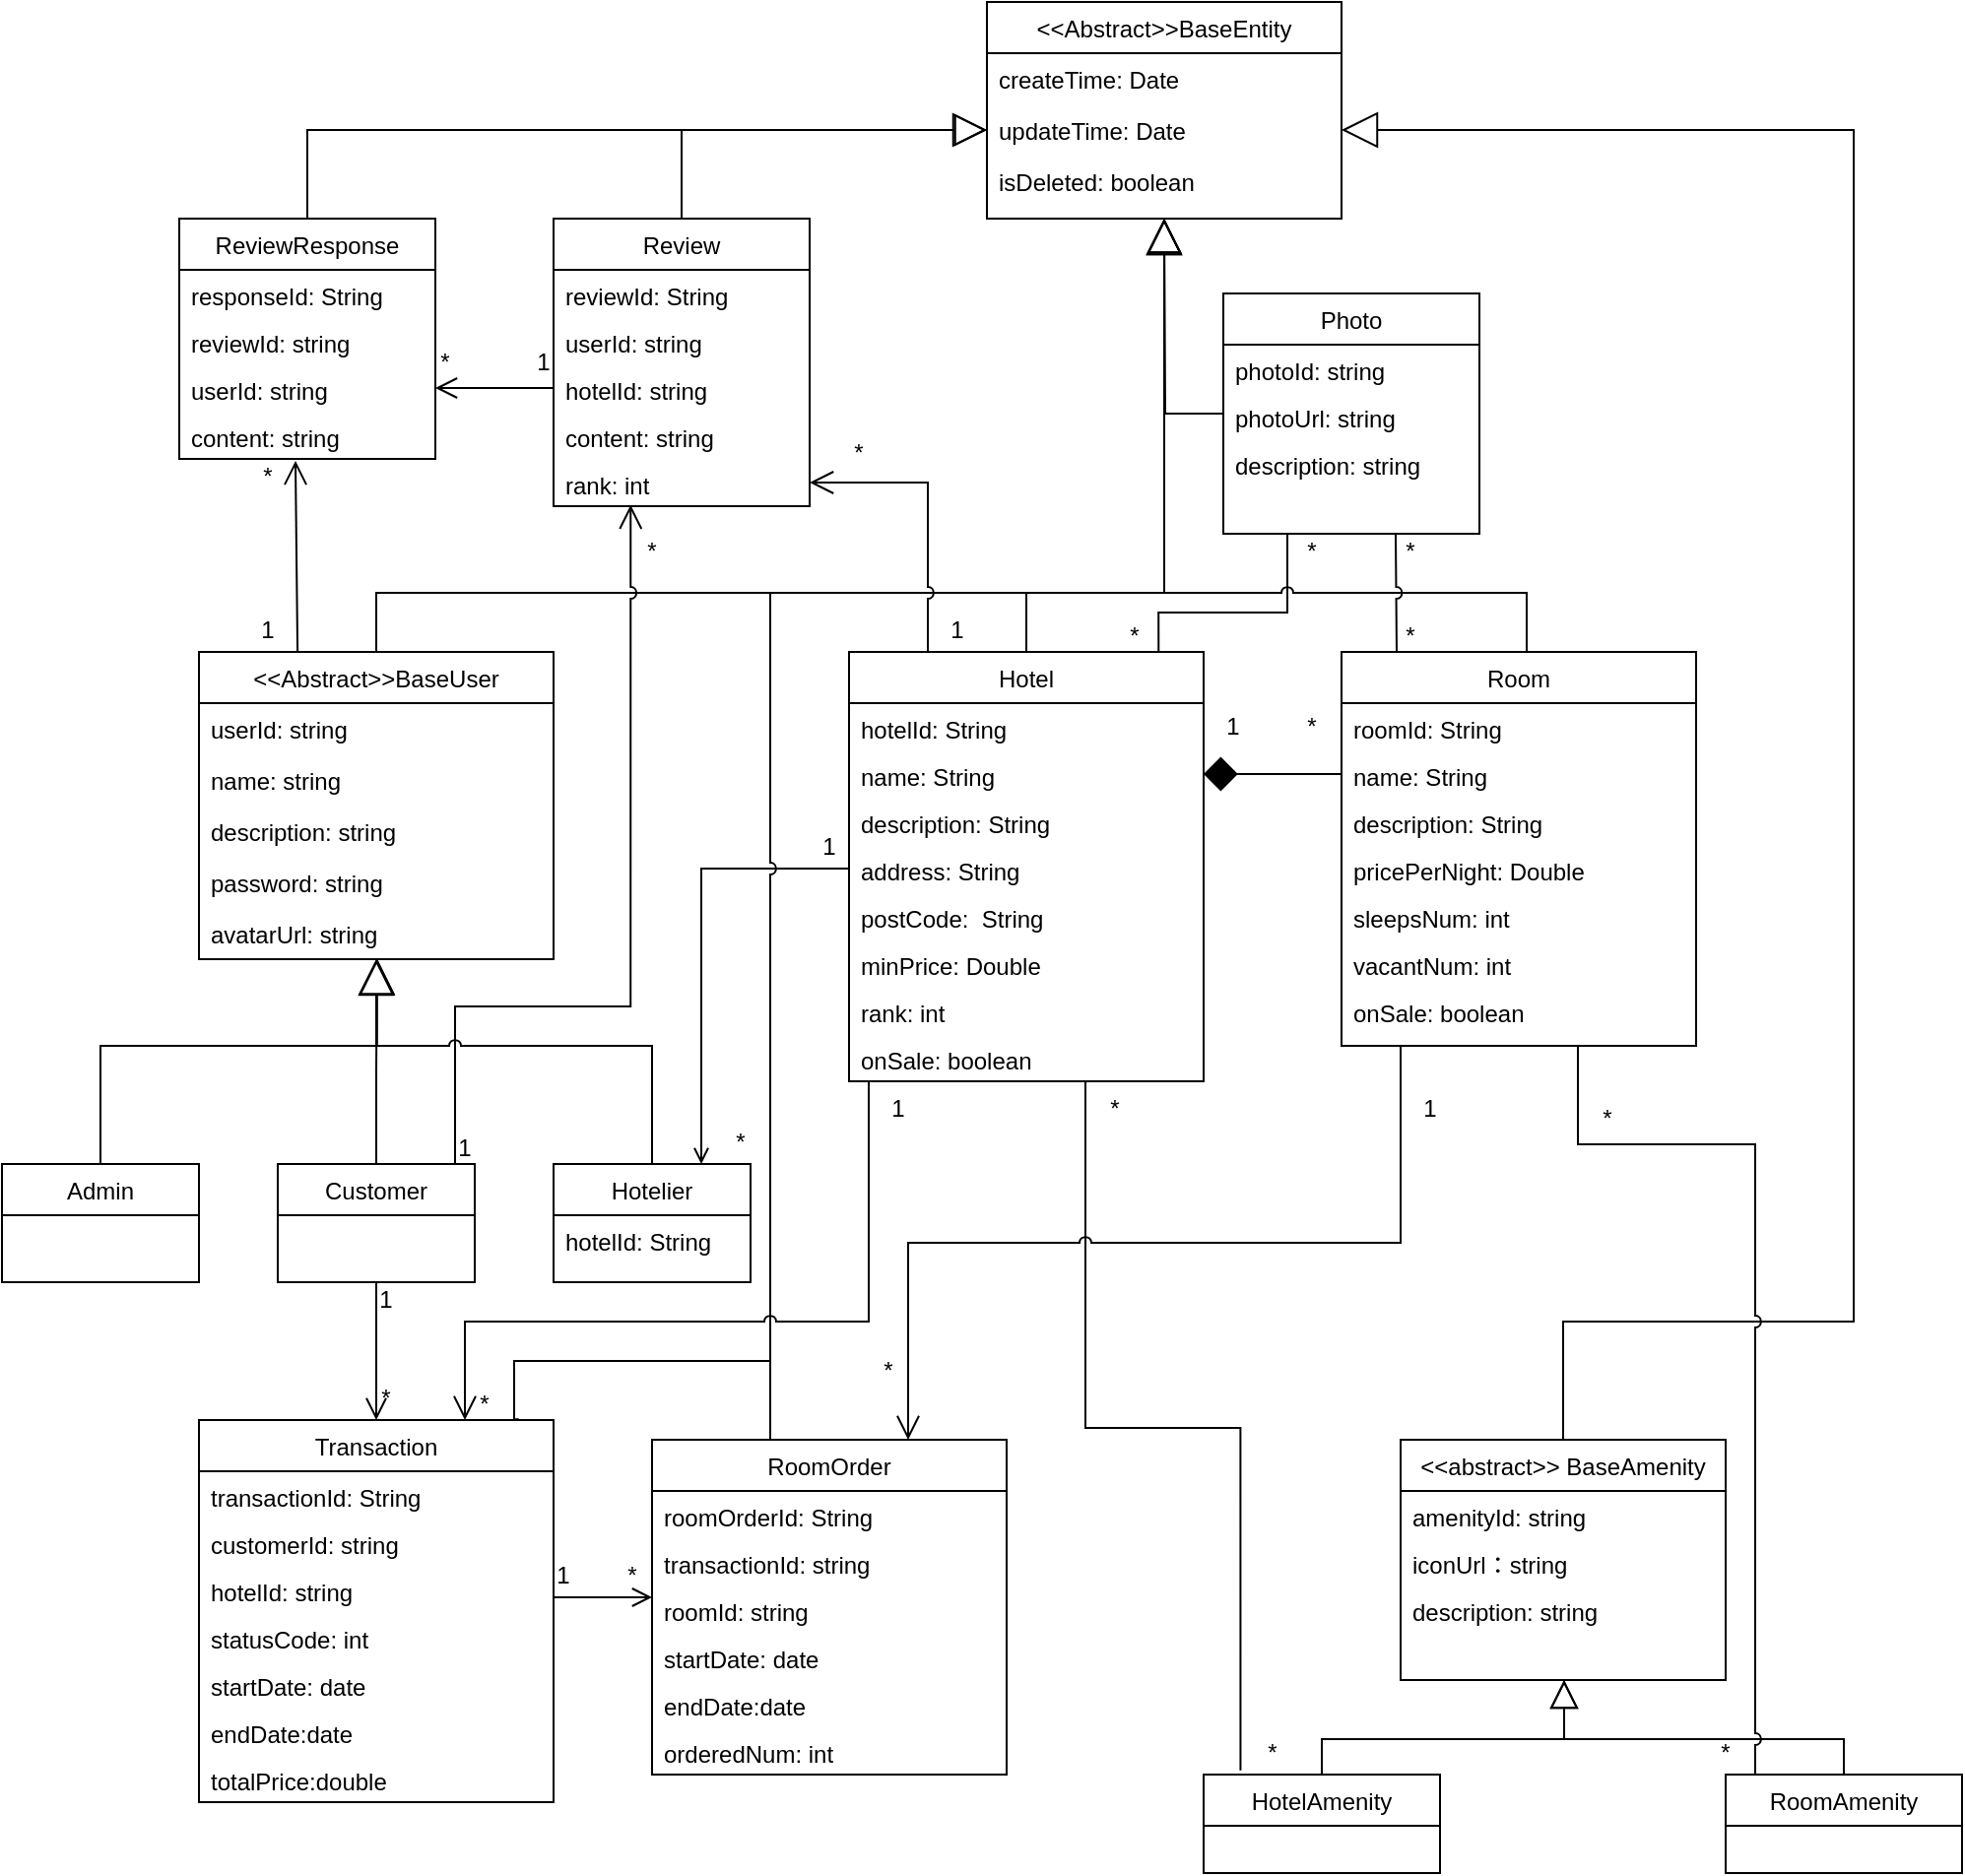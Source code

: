 <mxfile version="20.2.3" type="device"><diagram id="C5RBs43oDa-KdzZeNtuy" name="Page-1"><mxGraphModel dx="2637" dy="1017" grid="1" gridSize="10" guides="1" tooltips="1" connect="1" arrows="1" fold="1" page="1" pageScale="1" pageWidth="827" pageHeight="1169" math="0" shadow="0"><root><mxCell id="WIyWlLk6GJQsqaUBKTNV-0"/><mxCell id="WIyWlLk6GJQsqaUBKTNV-1" parent="WIyWlLk6GJQsqaUBKTNV-0"/><mxCell id="auJOayeI8-Ruqiid-69b-0" value="&lt;&lt;Abstract&gt;&gt;BaseEntity" style="swimlane;fontStyle=0;align=center;verticalAlign=top;childLayout=stackLayout;horizontal=1;startSize=26;horizontalStack=0;resizeParent=1;resizeLast=0;collapsible=1;marginBottom=0;rounded=0;shadow=0;strokeWidth=1;" parent="WIyWlLk6GJQsqaUBKTNV-1" vertex="1"><mxGeometry x="140" y="100" width="180" height="110" as="geometry"><mxRectangle x="130" y="380" width="160" height="26" as="alternateBounds"/></mxGeometry></mxCell><mxCell id="auJOayeI8-Ruqiid-69b-1" value="createTime: Date" style="text;align=left;verticalAlign=top;spacingLeft=4;spacingRight=4;overflow=hidden;rotatable=0;points=[[0,0.5],[1,0.5]];portConstraint=eastwest;" parent="auJOayeI8-Ruqiid-69b-0" vertex="1"><mxGeometry y="26" width="180" height="26" as="geometry"/></mxCell><mxCell id="auJOayeI8-Ruqiid-69b-2" value="updateTime: Date" style="text;align=left;verticalAlign=top;spacingLeft=4;spacingRight=4;overflow=hidden;rotatable=0;points=[[0,0.5],[1,0.5]];portConstraint=eastwest;rounded=0;shadow=0;html=0;" parent="auJOayeI8-Ruqiid-69b-0" vertex="1"><mxGeometry y="52" width="180" height="26" as="geometry"/></mxCell><mxCell id="auJOayeI8-Ruqiid-69b-6" value="isDeleted: boolean" style="text;align=left;verticalAlign=top;spacingLeft=4;spacingRight=4;overflow=hidden;rotatable=0;points=[[0,0.5],[1,0.5]];portConstraint=eastwest;rounded=0;shadow=0;html=0;" parent="auJOayeI8-Ruqiid-69b-0" vertex="1"><mxGeometry y="78" width="180" height="26" as="geometry"/></mxCell><mxCell id="auJOayeI8-Ruqiid-69b-11" style="edgeStyle=orthogonalEdgeStyle;rounded=0;orthogonalLoop=1;jettySize=auto;html=1;entryX=0.5;entryY=1;entryDx=0;entryDy=0;exitX=0.5;exitY=0;exitDx=0;exitDy=0;endArrow=block;endFill=0;strokeWidth=1;endSize=16;" parent="WIyWlLk6GJQsqaUBKTNV-1" source="auJOayeI8-Ruqiid-69b-7" target="auJOayeI8-Ruqiid-69b-0" edge="1"><mxGeometry relative="1" as="geometry"><Array as="points"><mxPoint x="-170" y="400"/><mxPoint x="230" y="400"/></Array></mxGeometry></mxCell><mxCell id="auJOayeI8-Ruqiid-69b-82" style="edgeStyle=orthogonalEdgeStyle;rounded=0;jumpStyle=arc;orthogonalLoop=1;jettySize=auto;html=1;entryX=0.454;entryY=1.04;entryDx=0;entryDy=0;entryPerimeter=0;startArrow=none;startFill=0;endArrow=open;endFill=0;startSize=15;endSize=10;targetPerimeterSpacing=0;strokeWidth=1;exitX=0.278;exitY=0;exitDx=0;exitDy=0;exitPerimeter=0;" parent="WIyWlLk6GJQsqaUBKTNV-1" source="auJOayeI8-Ruqiid-69b-7" target="auJOayeI8-Ruqiid-69b-68" edge="1"><mxGeometry relative="1" as="geometry"/></mxCell><mxCell id="auJOayeI8-Ruqiid-69b-7" value="&lt;&lt;Abstract&gt;&gt;BaseUser" style="swimlane;fontStyle=0;align=center;verticalAlign=top;childLayout=stackLayout;horizontal=1;startSize=26;horizontalStack=0;resizeParent=1;resizeLast=0;collapsible=1;marginBottom=0;rounded=0;shadow=0;strokeWidth=1;" parent="WIyWlLk6GJQsqaUBKTNV-1" vertex="1"><mxGeometry x="-260" y="430" width="180" height="156" as="geometry"><mxRectangle x="130" y="380" width="160" height="26" as="alternateBounds"/></mxGeometry></mxCell><mxCell id="auJOayeI8-Ruqiid-69b-8" value="userId: string" style="text;align=left;verticalAlign=top;spacingLeft=4;spacingRight=4;overflow=hidden;rotatable=0;points=[[0,0.5],[1,0.5]];portConstraint=eastwest;" parent="auJOayeI8-Ruqiid-69b-7" vertex="1"><mxGeometry y="26" width="180" height="26" as="geometry"/></mxCell><mxCell id="auJOayeI8-Ruqiid-69b-47" value="name: string" style="text;align=left;verticalAlign=top;spacingLeft=4;spacingRight=4;overflow=hidden;rotatable=0;points=[[0,0.5],[1,0.5]];portConstraint=eastwest;" parent="auJOayeI8-Ruqiid-69b-7" vertex="1"><mxGeometry y="52" width="180" height="26" as="geometry"/></mxCell><mxCell id="auJOayeI8-Ruqiid-69b-150" value="description: string" style="text;align=left;verticalAlign=top;spacingLeft=4;spacingRight=4;overflow=hidden;rotatable=0;points=[[0,0.5],[1,0.5]];portConstraint=eastwest;" parent="auJOayeI8-Ruqiid-69b-7" vertex="1"><mxGeometry y="78" width="180" height="26" as="geometry"/></mxCell><mxCell id="auJOayeI8-Ruqiid-69b-9" value="password: string" style="text;align=left;verticalAlign=top;spacingLeft=4;spacingRight=4;overflow=hidden;rotatable=0;points=[[0,0.5],[1,0.5]];portConstraint=eastwest;rounded=0;shadow=0;html=0;" parent="auJOayeI8-Ruqiid-69b-7" vertex="1"><mxGeometry y="104" width="180" height="26" as="geometry"/></mxCell><mxCell id="auJOayeI8-Ruqiid-69b-10" value="avatarUrl: string" style="text;align=left;verticalAlign=top;spacingLeft=4;spacingRight=4;overflow=hidden;rotatable=0;points=[[0,0.5],[1,0.5]];portConstraint=eastwest;rounded=0;shadow=0;html=0;" parent="auJOayeI8-Ruqiid-69b-7" vertex="1"><mxGeometry y="130" width="180" height="26" as="geometry"/></mxCell><mxCell id="auJOayeI8-Ruqiid-69b-16" style="edgeStyle=orthogonalEdgeStyle;rounded=0;orthogonalLoop=1;jettySize=auto;html=1;entryX=0.5;entryY=1;entryDx=0;entryDy=0;endArrow=block;endFill=0;endSize=16;strokeWidth=1;exitX=0.5;exitY=0;exitDx=0;exitDy=0;" parent="WIyWlLk6GJQsqaUBKTNV-1" source="auJOayeI8-Ruqiid-69b-12" target="auJOayeI8-Ruqiid-69b-7" edge="1"><mxGeometry relative="1" as="geometry"><Array as="points"><mxPoint x="-310" y="630"/><mxPoint x="-170" y="630"/></Array></mxGeometry></mxCell><mxCell id="auJOayeI8-Ruqiid-69b-12" value="Admin" style="swimlane;fontStyle=0;align=center;verticalAlign=top;childLayout=stackLayout;horizontal=1;startSize=26;horizontalStack=0;resizeParent=1;resizeLast=0;collapsible=1;marginBottom=0;rounded=0;shadow=0;strokeWidth=1;" parent="WIyWlLk6GJQsqaUBKTNV-1" vertex="1"><mxGeometry x="-360" y="690" width="100" height="60" as="geometry"><mxRectangle x="130" y="380" width="160" height="26" as="alternateBounds"/></mxGeometry></mxCell><mxCell id="auJOayeI8-Ruqiid-69b-18" style="edgeStyle=orthogonalEdgeStyle;rounded=0;orthogonalLoop=1;jettySize=auto;html=1;endArrow=block;endFill=0;endSize=16;strokeWidth=1;entryX=0.502;entryY=0.978;entryDx=0;entryDy=0;entryPerimeter=0;" parent="WIyWlLk6GJQsqaUBKTNV-1" source="auJOayeI8-Ruqiid-69b-17" target="auJOayeI8-Ruqiid-69b-10" edge="1"><mxGeometry relative="1" as="geometry"><mxPoint x="-170" y="590" as="targetPoint"/></mxGeometry></mxCell><mxCell id="auJOayeI8-Ruqiid-69b-62" style="edgeStyle=orthogonalEdgeStyle;rounded=0;orthogonalLoop=1;jettySize=auto;html=1;entryX=0.5;entryY=0;entryDx=0;entryDy=0;startArrow=none;startFill=0;endArrow=open;endFill=0;startSize=15;endSize=9;targetPerimeterSpacing=0;strokeWidth=1;" parent="WIyWlLk6GJQsqaUBKTNV-1" source="auJOayeI8-Ruqiid-69b-17" target="auJOayeI8-Ruqiid-69b-115" edge="1"><mxGeometry relative="1" as="geometry"><Array as="points"><mxPoint x="-170" y="810"/><mxPoint x="-170" y="810"/></Array></mxGeometry></mxCell><mxCell id="auJOayeI8-Ruqiid-69b-79" style="edgeStyle=orthogonalEdgeStyle;rounded=0;jumpStyle=arc;orthogonalLoop=1;jettySize=auto;html=1;startArrow=none;startFill=0;endArrow=open;endFill=0;startSize=15;endSize=10;targetPerimeterSpacing=0;strokeWidth=1;entryX=0.301;entryY=0.975;entryDx=0;entryDy=0;entryPerimeter=0;" parent="WIyWlLk6GJQsqaUBKTNV-1" source="auJOayeI8-Ruqiid-69b-17" target="auJOayeI8-Ruqiid-69b-69" edge="1"><mxGeometry relative="1" as="geometry"><mxPoint x="-40" y="370" as="targetPoint"/><Array as="points"><mxPoint x="-130" y="610"/><mxPoint x="-41" y="610"/></Array></mxGeometry></mxCell><mxCell id="auJOayeI8-Ruqiid-69b-17" value="Customer" style="swimlane;fontStyle=0;align=center;verticalAlign=top;childLayout=stackLayout;horizontal=1;startSize=26;horizontalStack=0;resizeParent=1;resizeLast=0;collapsible=1;marginBottom=0;rounded=0;shadow=0;strokeWidth=1;" parent="WIyWlLk6GJQsqaUBKTNV-1" vertex="1"><mxGeometry x="-220" y="690" width="100" height="60" as="geometry"><mxRectangle x="130" y="380" width="160" height="26" as="alternateBounds"/></mxGeometry></mxCell><mxCell id="auJOayeI8-Ruqiid-69b-20" style="edgeStyle=orthogonalEdgeStyle;rounded=0;orthogonalLoop=1;jettySize=auto;html=1;endArrow=block;endFill=0;endSize=16;strokeWidth=1;jumpStyle=arc;entryX=0.502;entryY=0.993;entryDx=0;entryDy=0;entryPerimeter=0;" parent="WIyWlLk6GJQsqaUBKTNV-1" source="auJOayeI8-Ruqiid-69b-19" target="auJOayeI8-Ruqiid-69b-10" edge="1"><mxGeometry relative="1" as="geometry"><mxPoint x="-170" y="610" as="targetPoint"/><Array as="points"><mxPoint x="-30" y="630"/><mxPoint x="-170" y="630"/></Array></mxGeometry></mxCell><mxCell id="auJOayeI8-Ruqiid-69b-33" style="edgeStyle=orthogonalEdgeStyle;rounded=0;orthogonalLoop=1;jettySize=auto;html=1;entryX=0;entryY=0.5;entryDx=0;entryDy=0;endArrow=none;endFill=0;endSize=10;strokeWidth=1;exitX=0.75;exitY=0;exitDx=0;exitDy=0;startArrow=open;startFill=0;" parent="WIyWlLk6GJQsqaUBKTNV-1" source="auJOayeI8-Ruqiid-69b-19" target="auJOayeI8-Ruqiid-69b-28" edge="1"><mxGeometry relative="1" as="geometry"/></mxCell><mxCell id="auJOayeI8-Ruqiid-69b-19" value="Hotelier" style="swimlane;fontStyle=0;align=center;verticalAlign=top;childLayout=stackLayout;horizontal=1;startSize=26;horizontalStack=0;resizeParent=1;resizeLast=0;collapsible=1;marginBottom=0;rounded=0;shadow=0;strokeWidth=1;" parent="WIyWlLk6GJQsqaUBKTNV-1" vertex="1"><mxGeometry x="-80" y="690" width="100" height="60" as="geometry"><mxRectangle x="130" y="380" width="160" height="26" as="alternateBounds"/></mxGeometry></mxCell><mxCell id="auJOayeI8-Ruqiid-69b-37" value="hotelId: String&#10;" style="text;align=left;verticalAlign=top;spacingLeft=4;spacingRight=4;overflow=hidden;rotatable=0;points=[[0,0.5],[1,0.5]];portConstraint=eastwest;" parent="auJOayeI8-Ruqiid-69b-19" vertex="1"><mxGeometry y="26" width="100" height="24" as="geometry"/></mxCell><mxCell id="auJOayeI8-Ruqiid-69b-78" style="edgeStyle=orthogonalEdgeStyle;rounded=0;orthogonalLoop=1;jettySize=auto;html=1;startArrow=none;startFill=0;endArrow=none;endFill=0;startSize=15;endSize=14;targetPerimeterSpacing=0;strokeWidth=1;jumpStyle=arc;" parent="WIyWlLk6GJQsqaUBKTNV-1" source="auJOayeI8-Ruqiid-69b-21" edge="1"><mxGeometry relative="1" as="geometry"><mxPoint x="30" y="400" as="targetPoint"/><Array as="points"><mxPoint x="30" y="400"/></Array></mxGeometry></mxCell><mxCell id="auJOayeI8-Ruqiid-69b-21" value="RoomOrder" style="swimlane;fontStyle=0;align=center;verticalAlign=top;childLayout=stackLayout;horizontal=1;startSize=26;horizontalStack=0;resizeParent=1;resizeLast=0;collapsible=1;marginBottom=0;rounded=0;shadow=0;strokeWidth=1;" parent="WIyWlLk6GJQsqaUBKTNV-1" vertex="1"><mxGeometry x="-30" y="830" width="180" height="170" as="geometry"><mxRectangle x="130" y="380" width="160" height="26" as="alternateBounds"/></mxGeometry></mxCell><mxCell id="auJOayeI8-Ruqiid-69b-22" value="roomOrderId: String&#10;" style="text;align=left;verticalAlign=top;spacingLeft=4;spacingRight=4;overflow=hidden;rotatable=0;points=[[0,0.5],[1,0.5]];portConstraint=eastwest;" parent="auJOayeI8-Ruqiid-69b-21" vertex="1"><mxGeometry y="26" width="180" height="24" as="geometry"/></mxCell><mxCell id="auJOayeI8-Ruqiid-69b-127" value="transactionId: string" style="text;align=left;verticalAlign=top;spacingLeft=4;spacingRight=4;overflow=hidden;rotatable=0;points=[[0,0.5],[1,0.5]];portConstraint=eastwest;" parent="auJOayeI8-Ruqiid-69b-21" vertex="1"><mxGeometry y="50" width="180" height="24" as="geometry"/></mxCell><mxCell id="auJOayeI8-Ruqiid-69b-24" value="roomId: string" style="text;align=left;verticalAlign=top;spacingLeft=4;spacingRight=4;overflow=hidden;rotatable=0;points=[[0,0.5],[1,0.5]];portConstraint=eastwest;" parent="auJOayeI8-Ruqiid-69b-21" vertex="1"><mxGeometry y="74" width="180" height="24" as="geometry"/></mxCell><mxCell id="auJOayeI8-Ruqiid-69b-124" value="startDate: date" style="text;align=left;verticalAlign=top;spacingLeft=4;spacingRight=4;overflow=hidden;rotatable=0;points=[[0,0.5],[1,0.5]];portConstraint=eastwest;" parent="auJOayeI8-Ruqiid-69b-21" vertex="1"><mxGeometry y="98" width="180" height="24" as="geometry"/></mxCell><mxCell id="auJOayeI8-Ruqiid-69b-125" value="endDate:date" style="text;align=left;verticalAlign=top;spacingLeft=4;spacingRight=4;overflow=hidden;rotatable=0;points=[[0,0.5],[1,0.5]];portConstraint=eastwest;" parent="auJOayeI8-Ruqiid-69b-21" vertex="1"><mxGeometry y="122" width="180" height="24" as="geometry"/></mxCell><mxCell id="fvSyCtNE76JV1V5CtUrV-1" value="orderedNum: int" style="text;align=left;verticalAlign=top;spacingLeft=4;spacingRight=4;overflow=hidden;rotatable=0;points=[[0,0.5],[1,0.5]];portConstraint=eastwest;" parent="auJOayeI8-Ruqiid-69b-21" vertex="1"><mxGeometry y="146" width="180" height="24" as="geometry"/></mxCell><mxCell id="auJOayeI8-Ruqiid-69b-31" style="edgeStyle=orthogonalEdgeStyle;rounded=0;orthogonalLoop=1;jettySize=auto;html=1;endArrow=block;endFill=0;endSize=16;strokeWidth=1;" parent="WIyWlLk6GJQsqaUBKTNV-1" source="auJOayeI8-Ruqiid-69b-26" edge="1"><mxGeometry relative="1" as="geometry"><mxPoint x="230" y="210" as="targetPoint"/><Array as="points"><mxPoint x="160" y="400"/><mxPoint x="230" y="400"/></Array></mxGeometry></mxCell><mxCell id="auJOayeI8-Ruqiid-69b-42" style="edgeStyle=orthogonalEdgeStyle;rounded=0;orthogonalLoop=1;jettySize=auto;html=1;entryX=0;entryY=0.5;entryDx=0;entryDy=0;startArrow=diamond;startFill=1;endArrow=none;endFill=0;endSize=10;strokeWidth=1;targetPerimeterSpacing=0;startSize=15;exitX=1;exitY=0.5;exitDx=0;exitDy=0;" parent="WIyWlLk6GJQsqaUBKTNV-1" source="auJOayeI8-Ruqiid-69b-46" target="auJOayeI8-Ruqiid-69b-40" edge="1"><mxGeometry relative="1" as="geometry"/></mxCell><mxCell id="auJOayeI8-Ruqiid-69b-85" style="edgeStyle=orthogonalEdgeStyle;rounded=0;jumpStyle=arc;orthogonalLoop=1;jettySize=auto;html=1;entryX=1;entryY=0.5;entryDx=0;entryDy=0;startArrow=none;startFill=0;endArrow=open;endFill=0;startSize=15;endSize=10;targetPerimeterSpacing=0;strokeWidth=1;" parent="WIyWlLk6GJQsqaUBKTNV-1" source="auJOayeI8-Ruqiid-69b-26" target="auJOayeI8-Ruqiid-69b-69" edge="1"><mxGeometry relative="1" as="geometry"><Array as="points"><mxPoint x="110" y="344"/></Array></mxGeometry></mxCell><mxCell id="auJOayeI8-Ruqiid-69b-90" style="edgeStyle=orthogonalEdgeStyle;rounded=0;jumpStyle=arc;orthogonalLoop=1;jettySize=auto;html=1;startArrow=none;startFill=0;endArrow=open;endFill=0;startSize=15;endSize=10;targetPerimeterSpacing=0;strokeWidth=1;entryX=0.75;entryY=0;entryDx=0;entryDy=0;" parent="WIyWlLk6GJQsqaUBKTNV-1" source="auJOayeI8-Ruqiid-69b-26" target="auJOayeI8-Ruqiid-69b-115" edge="1"><mxGeometry relative="1" as="geometry"><mxPoint x="100" y="830" as="targetPoint"/><Array as="points"><mxPoint x="80" y="770"/><mxPoint x="-125" y="770"/></Array></mxGeometry></mxCell><mxCell id="auJOayeI8-Ruqiid-69b-102" style="edgeStyle=orthogonalEdgeStyle;rounded=0;jumpStyle=none;orthogonalLoop=1;jettySize=auto;html=1;entryX=0.25;entryY=1;entryDx=0;entryDy=0;startArrow=none;startFill=0;endArrow=none;endFill=0;startSize=15;endSize=8;targetPerimeterSpacing=0;strokeWidth=1;exitX=0.873;exitY=-0.002;exitDx=0;exitDy=0;exitPerimeter=0;" parent="WIyWlLk6GJQsqaUBKTNV-1" source="auJOayeI8-Ruqiid-69b-26" target="auJOayeI8-Ruqiid-69b-95" edge="1"><mxGeometry relative="1" as="geometry"><Array as="points"><mxPoint x="227" y="410"/><mxPoint x="292" y="410"/></Array></mxGeometry></mxCell><mxCell id="auJOayeI8-Ruqiid-69b-142" style="edgeStyle=orthogonalEdgeStyle;rounded=0;jumpStyle=none;orthogonalLoop=1;jettySize=auto;html=1;entryX=0.156;entryY=-0.042;entryDx=0;entryDy=0;entryPerimeter=0;startArrow=none;startFill=0;endArrow=none;endFill=0;startSize=15;endSize=8;targetPerimeterSpacing=0;strokeWidth=1;" parent="WIyWlLk6GJQsqaUBKTNV-1" source="auJOayeI8-Ruqiid-69b-26" target="auJOayeI8-Ruqiid-69b-132" edge="1"><mxGeometry relative="1" as="geometry"><Array as="points"><mxPoint x="190" y="824"/><mxPoint x="269" y="824"/></Array></mxGeometry></mxCell><mxCell id="auJOayeI8-Ruqiid-69b-26" value="Hotel" style="swimlane;fontStyle=0;align=center;verticalAlign=top;childLayout=stackLayout;horizontal=1;startSize=26;horizontalStack=0;resizeParent=1;resizeLast=0;collapsible=1;marginBottom=0;rounded=0;shadow=0;strokeWidth=1;" parent="WIyWlLk6GJQsqaUBKTNV-1" vertex="1"><mxGeometry x="70" y="430" width="180" height="218" as="geometry"><mxRectangle x="130" y="380" width="160" height="26" as="alternateBounds"/></mxGeometry></mxCell><mxCell id="auJOayeI8-Ruqiid-69b-27" value="hotelId: String&#10;" style="text;align=left;verticalAlign=top;spacingLeft=4;spacingRight=4;overflow=hidden;rotatable=0;points=[[0,0.5],[1,0.5]];portConstraint=eastwest;" parent="auJOayeI8-Ruqiid-69b-26" vertex="1"><mxGeometry y="26" width="180" height="24" as="geometry"/></mxCell><mxCell id="auJOayeI8-Ruqiid-69b-46" value="name: String" style="text;align=left;verticalAlign=top;spacingLeft=4;spacingRight=4;overflow=hidden;rotatable=0;points=[[0,0.5],[1,0.5]];portConstraint=eastwest;" parent="auJOayeI8-Ruqiid-69b-26" vertex="1"><mxGeometry y="50" width="180" height="24" as="geometry"/></mxCell><mxCell id="auJOayeI8-Ruqiid-69b-55" value="description: String" style="text;align=left;verticalAlign=top;spacingLeft=4;spacingRight=4;overflow=hidden;rotatable=0;points=[[0,0.5],[1,0.5]];portConstraint=eastwest;" parent="auJOayeI8-Ruqiid-69b-26" vertex="1"><mxGeometry y="74" width="180" height="24" as="geometry"/></mxCell><mxCell id="auJOayeI8-Ruqiid-69b-28" value="address: String" style="text;align=left;verticalAlign=top;spacingLeft=4;spacingRight=4;overflow=hidden;rotatable=0;points=[[0,0.5],[1,0.5]];portConstraint=eastwest;" parent="auJOayeI8-Ruqiid-69b-26" vertex="1"><mxGeometry y="98" width="180" height="24" as="geometry"/></mxCell><mxCell id="auJOayeI8-Ruqiid-69b-32" value="postCode:  String" style="text;align=left;verticalAlign=top;spacingLeft=4;spacingRight=4;overflow=hidden;rotatable=0;points=[[0,0.5],[1,0.5]];portConstraint=eastwest;" parent="auJOayeI8-Ruqiid-69b-26" vertex="1"><mxGeometry y="122" width="180" height="24" as="geometry"/></mxCell><mxCell id="auJOayeI8-Ruqiid-69b-48" value="minPrice: Double" style="text;align=left;verticalAlign=top;spacingLeft=4;spacingRight=4;overflow=hidden;rotatable=0;points=[[0,0.5],[1,0.5]];portConstraint=eastwest;" parent="auJOayeI8-Ruqiid-69b-26" vertex="1"><mxGeometry y="146" width="180" height="24" as="geometry"/></mxCell><mxCell id="auJOayeI8-Ruqiid-69b-63" value="rank: int" style="text;align=left;verticalAlign=top;spacingLeft=4;spacingRight=4;overflow=hidden;rotatable=0;points=[[0,0.5],[1,0.5]];portConstraint=eastwest;" parent="auJOayeI8-Ruqiid-69b-26" vertex="1"><mxGeometry y="170" width="180" height="24" as="geometry"/></mxCell><mxCell id="auJOayeI8-Ruqiid-69b-50" value="onSale: boolean" style="text;align=left;verticalAlign=top;spacingLeft=4;spacingRight=4;overflow=hidden;rotatable=0;points=[[0,0.5],[1,0.5]];portConstraint=eastwest;" parent="auJOayeI8-Ruqiid-69b-26" vertex="1"><mxGeometry y="194" width="180" height="24" as="geometry"/></mxCell><mxCell id="auJOayeI8-Ruqiid-69b-35" value="1" style="text;html=1;strokeColor=none;fillColor=none;align=center;verticalAlign=middle;whiteSpace=wrap;rounded=0;" parent="WIyWlLk6GJQsqaUBKTNV-1" vertex="1"><mxGeometry x="35" y="520" width="50" height="17" as="geometry"/></mxCell><mxCell id="auJOayeI8-Ruqiid-69b-36" value="*" style="text;html=1;strokeColor=none;fillColor=none;align=center;verticalAlign=middle;whiteSpace=wrap;rounded=0;" parent="WIyWlLk6GJQsqaUBKTNV-1" vertex="1"><mxGeometry x="-10" y="670" width="50" height="17" as="geometry"/></mxCell><mxCell id="auJOayeI8-Ruqiid-69b-43" style="edgeStyle=orthogonalEdgeStyle;rounded=0;orthogonalLoop=1;jettySize=auto;html=1;startArrow=none;startFill=0;endArrow=block;endFill=0;startSize=15;endSize=15;targetPerimeterSpacing=0;strokeWidth=1;entryX=0.5;entryY=1;entryDx=0;entryDy=0;jumpStyle=arc;" parent="WIyWlLk6GJQsqaUBKTNV-1" source="auJOayeI8-Ruqiid-69b-38" target="auJOayeI8-Ruqiid-69b-0" edge="1"><mxGeometry relative="1" as="geometry"><mxPoint x="230" y="370" as="targetPoint"/><Array as="points"><mxPoint x="414" y="400"/><mxPoint x="230" y="400"/></Array></mxGeometry></mxCell><mxCell id="auJOayeI8-Ruqiid-69b-91" style="edgeStyle=orthogonalEdgeStyle;rounded=0;jumpStyle=arc;orthogonalLoop=1;jettySize=auto;html=1;startArrow=none;startFill=0;endArrow=open;endFill=0;startSize=15;endSize=10;targetPerimeterSpacing=0;strokeWidth=1;" parent="WIyWlLk6GJQsqaUBKTNV-1" source="auJOayeI8-Ruqiid-69b-38" edge="1"><mxGeometry relative="1" as="geometry"><mxPoint x="100" y="830" as="targetPoint"/><Array as="points"><mxPoint x="350" y="730"/><mxPoint x="100" y="730"/><mxPoint x="100" y="830"/></Array></mxGeometry></mxCell><mxCell id="ub1kp1fEcOK35OpF-3lW-2" style="edgeStyle=orthogonalEdgeStyle;rounded=0;jumpStyle=arc;orthogonalLoop=1;jettySize=auto;html=1;entryX=0.25;entryY=0;entryDx=0;entryDy=0;endArrow=none;endFill=0;" parent="WIyWlLk6GJQsqaUBKTNV-1" source="auJOayeI8-Ruqiid-69b-38" target="ub1kp1fEcOK35OpF-3lW-0" edge="1"><mxGeometry relative="1" as="geometry"><Array as="points"><mxPoint x="348" y="390"/><mxPoint x="348" y="390"/></Array></mxGeometry></mxCell><mxCell id="auJOayeI8-Ruqiid-69b-38" value="Room" style="swimlane;fontStyle=0;align=center;verticalAlign=top;childLayout=stackLayout;horizontal=1;startSize=26;horizontalStack=0;resizeParent=1;resizeLast=0;collapsible=1;marginBottom=0;rounded=0;shadow=0;strokeWidth=1;" parent="WIyWlLk6GJQsqaUBKTNV-1" vertex="1"><mxGeometry x="320" y="430" width="180" height="200" as="geometry"><mxRectangle x="130" y="380" width="160" height="26" as="alternateBounds"/></mxGeometry></mxCell><mxCell id="auJOayeI8-Ruqiid-69b-39" value="roomId: String&#10;" style="text;align=left;verticalAlign=top;spacingLeft=4;spacingRight=4;overflow=hidden;rotatable=0;points=[[0,0.5],[1,0.5]];portConstraint=eastwest;" parent="auJOayeI8-Ruqiid-69b-38" vertex="1"><mxGeometry y="26" width="180" height="24" as="geometry"/></mxCell><mxCell id="auJOayeI8-Ruqiid-69b-40" value="name: String" style="text;align=left;verticalAlign=top;spacingLeft=4;spacingRight=4;overflow=hidden;rotatable=0;points=[[0,0.5],[1,0.5]];portConstraint=eastwest;" parent="auJOayeI8-Ruqiid-69b-38" vertex="1"><mxGeometry y="50" width="180" height="24" as="geometry"/></mxCell><mxCell id="auJOayeI8-Ruqiid-69b-54" value="description: String" style="text;align=left;verticalAlign=top;spacingLeft=4;spacingRight=4;overflow=hidden;rotatable=0;points=[[0,0.5],[1,0.5]];portConstraint=eastwest;" parent="auJOayeI8-Ruqiid-69b-38" vertex="1"><mxGeometry y="74" width="180" height="24" as="geometry"/></mxCell><mxCell id="auJOayeI8-Ruqiid-69b-41" value="pricePerNight: Double" style="text;align=left;verticalAlign=top;spacingLeft=4;spacingRight=4;overflow=hidden;rotatable=0;points=[[0,0.5],[1,0.5]];portConstraint=eastwest;" parent="auJOayeI8-Ruqiid-69b-38" vertex="1"><mxGeometry y="98" width="180" height="24" as="geometry"/></mxCell><mxCell id="auJOayeI8-Ruqiid-69b-131" value="sleepsNum: int" style="text;align=left;verticalAlign=top;spacingLeft=4;spacingRight=4;overflow=hidden;rotatable=0;points=[[0,0.5],[1,0.5]];portConstraint=eastwest;" parent="auJOayeI8-Ruqiid-69b-38" vertex="1"><mxGeometry y="122" width="180" height="24" as="geometry"/></mxCell><mxCell id="auJOayeI8-Ruqiid-69b-49" value="vacantNum: int" style="text;align=left;verticalAlign=top;spacingLeft=4;spacingRight=4;overflow=hidden;rotatable=0;points=[[0,0.5],[1,0.5]];portConstraint=eastwest;" parent="auJOayeI8-Ruqiid-69b-38" vertex="1"><mxGeometry y="146" width="180" height="24" as="geometry"/></mxCell><mxCell id="auJOayeI8-Ruqiid-69b-51" value="onSale: boolean" style="text;align=left;verticalAlign=top;spacingLeft=4;spacingRight=4;overflow=hidden;rotatable=0;points=[[0,0.5],[1,0.5]];portConstraint=eastwest;" parent="auJOayeI8-Ruqiid-69b-38" vertex="1"><mxGeometry y="170" width="180" height="26" as="geometry"/></mxCell><mxCell id="auJOayeI8-Ruqiid-69b-44" value="1" style="text;html=1;strokeColor=none;fillColor=none;align=center;verticalAlign=middle;whiteSpace=wrap;rounded=0;" parent="WIyWlLk6GJQsqaUBKTNV-1" vertex="1"><mxGeometry x="250" y="459.5" width="30" height="17" as="geometry"/></mxCell><mxCell id="auJOayeI8-Ruqiid-69b-45" value="*" style="text;html=1;strokeColor=none;fillColor=none;align=center;verticalAlign=middle;whiteSpace=wrap;rounded=0;" parent="WIyWlLk6GJQsqaUBKTNV-1" vertex="1"><mxGeometry x="290" y="459.5" width="30" height="17" as="geometry"/></mxCell><mxCell id="auJOayeI8-Ruqiid-69b-71" style="edgeStyle=orthogonalEdgeStyle;rounded=0;orthogonalLoop=1;jettySize=auto;html=1;startArrow=none;startFill=0;endArrow=open;endFill=0;startSize=15;endSize=9;targetPerimeterSpacing=0;strokeWidth=1;entryX=1;entryY=0.5;entryDx=0;entryDy=0;" parent="WIyWlLk6GJQsqaUBKTNV-1" source="auJOayeI8-Ruqiid-69b-56" target="auJOayeI8-Ruqiid-69b-74" edge="1"><mxGeometry relative="1" as="geometry"><Array as="points"><mxPoint x="-90" y="296"/><mxPoint x="-90" y="296"/></Array></mxGeometry></mxCell><mxCell id="auJOayeI8-Ruqiid-69b-76" style="edgeStyle=orthogonalEdgeStyle;rounded=0;orthogonalLoop=1;jettySize=auto;html=1;entryX=0;entryY=0.5;entryDx=0;entryDy=0;startArrow=none;startFill=0;endArrow=block;endFill=0;startSize=15;endSize=14;targetPerimeterSpacing=0;strokeWidth=1;" parent="WIyWlLk6GJQsqaUBKTNV-1" source="auJOayeI8-Ruqiid-69b-56" target="auJOayeI8-Ruqiid-69b-2" edge="1"><mxGeometry relative="1" as="geometry"/></mxCell><mxCell id="auJOayeI8-Ruqiid-69b-56" value="Review" style="swimlane;fontStyle=0;align=center;verticalAlign=top;childLayout=stackLayout;horizontal=1;startSize=26;horizontalStack=0;resizeParent=1;resizeLast=0;collapsible=1;marginBottom=0;rounded=0;shadow=0;strokeWidth=1;" parent="WIyWlLk6GJQsqaUBKTNV-1" vertex="1"><mxGeometry x="-80" y="210" width="130" height="146" as="geometry"><mxRectangle x="130" y="380" width="160" height="26" as="alternateBounds"/></mxGeometry></mxCell><mxCell id="auJOayeI8-Ruqiid-69b-57" value="reviewId: String&#10;" style="text;align=left;verticalAlign=top;spacingLeft=4;spacingRight=4;overflow=hidden;rotatable=0;points=[[0,0.5],[1,0.5]];portConstraint=eastwest;" parent="auJOayeI8-Ruqiid-69b-56" vertex="1"><mxGeometry y="26" width="130" height="24" as="geometry"/></mxCell><mxCell id="auJOayeI8-Ruqiid-69b-58" value="userId: string" style="text;align=left;verticalAlign=top;spacingLeft=4;spacingRight=4;overflow=hidden;rotatable=0;points=[[0,0.5],[1,0.5]];portConstraint=eastwest;" parent="auJOayeI8-Ruqiid-69b-56" vertex="1"><mxGeometry y="50" width="130" height="24" as="geometry"/></mxCell><mxCell id="auJOayeI8-Ruqiid-69b-59" value="hotelId: string" style="text;align=left;verticalAlign=top;spacingLeft=4;spacingRight=4;overflow=hidden;rotatable=0;points=[[0,0.5],[1,0.5]];portConstraint=eastwest;" parent="auJOayeI8-Ruqiid-69b-56" vertex="1"><mxGeometry y="74" width="130" height="24" as="geometry"/></mxCell><mxCell id="auJOayeI8-Ruqiid-69b-60" value="content: string" style="text;align=left;verticalAlign=top;spacingLeft=4;spacingRight=4;overflow=hidden;rotatable=0;points=[[0,0.5],[1,0.5]];portConstraint=eastwest;" parent="auJOayeI8-Ruqiid-69b-56" vertex="1"><mxGeometry y="98" width="130" height="24" as="geometry"/></mxCell><mxCell id="auJOayeI8-Ruqiid-69b-69" value="rank: int" style="text;align=left;verticalAlign=top;spacingLeft=4;spacingRight=4;overflow=hidden;rotatable=0;points=[[0,0.5],[1,0.5]];portConstraint=eastwest;" parent="auJOayeI8-Ruqiid-69b-56" vertex="1"><mxGeometry y="122" width="130" height="24" as="geometry"/></mxCell><mxCell id="auJOayeI8-Ruqiid-69b-77" style="edgeStyle=orthogonalEdgeStyle;rounded=0;orthogonalLoop=1;jettySize=auto;html=1;entryX=0;entryY=0.5;entryDx=0;entryDy=0;startArrow=none;startFill=0;endArrow=block;endFill=0;startSize=15;endSize=15;targetPerimeterSpacing=0;strokeWidth=1;" parent="WIyWlLk6GJQsqaUBKTNV-1" source="auJOayeI8-Ruqiid-69b-64" target="auJOayeI8-Ruqiid-69b-2" edge="1"><mxGeometry relative="1" as="geometry"/></mxCell><mxCell id="auJOayeI8-Ruqiid-69b-64" value="ReviewResponse" style="swimlane;fontStyle=0;align=center;verticalAlign=top;childLayout=stackLayout;horizontal=1;startSize=26;horizontalStack=0;resizeParent=1;resizeLast=0;collapsible=1;marginBottom=0;rounded=0;shadow=0;strokeWidth=1;" parent="WIyWlLk6GJQsqaUBKTNV-1" vertex="1"><mxGeometry x="-270" y="210" width="130" height="122" as="geometry"><mxRectangle x="130" y="380" width="160" height="26" as="alternateBounds"/></mxGeometry></mxCell><mxCell id="auJOayeI8-Ruqiid-69b-65" value="responseId: String&#10;" style="text;align=left;verticalAlign=top;spacingLeft=4;spacingRight=4;overflow=hidden;rotatable=0;points=[[0,0.5],[1,0.5]];portConstraint=eastwest;" parent="auJOayeI8-Ruqiid-69b-64" vertex="1"><mxGeometry y="26" width="130" height="24" as="geometry"/></mxCell><mxCell id="auJOayeI8-Ruqiid-69b-66" value="reviewId: string" style="text;align=left;verticalAlign=top;spacingLeft=4;spacingRight=4;overflow=hidden;rotatable=0;points=[[0,0.5],[1,0.5]];portConstraint=eastwest;" parent="auJOayeI8-Ruqiid-69b-64" vertex="1"><mxGeometry y="50" width="130" height="24" as="geometry"/></mxCell><mxCell id="auJOayeI8-Ruqiid-69b-74" value="userId: string" style="text;align=left;verticalAlign=top;spacingLeft=4;spacingRight=4;overflow=hidden;rotatable=0;points=[[0,0.5],[1,0.5]];portConstraint=eastwest;" parent="auJOayeI8-Ruqiid-69b-64" vertex="1"><mxGeometry y="74" width="130" height="24" as="geometry"/></mxCell><mxCell id="auJOayeI8-Ruqiid-69b-68" value="content: string" style="text;align=left;verticalAlign=top;spacingLeft=4;spacingRight=4;overflow=hidden;rotatable=0;points=[[0,0.5],[1,0.5]];portConstraint=eastwest;" parent="auJOayeI8-Ruqiid-69b-64" vertex="1"><mxGeometry y="98" width="130" height="24" as="geometry"/></mxCell><mxCell id="auJOayeI8-Ruqiid-69b-72" value="1" style="text;html=1;strokeColor=none;fillColor=none;align=center;verticalAlign=middle;whiteSpace=wrap;rounded=0;" parent="WIyWlLk6GJQsqaUBKTNV-1" vertex="1"><mxGeometry x="-110" y="274.5" width="50" height="17" as="geometry"/></mxCell><mxCell id="auJOayeI8-Ruqiid-69b-73" value="*" style="text;html=1;strokeColor=none;fillColor=none;align=center;verticalAlign=middle;whiteSpace=wrap;rounded=0;" parent="WIyWlLk6GJQsqaUBKTNV-1" vertex="1"><mxGeometry x="-160" y="274.5" width="50" height="17" as="geometry"/></mxCell><mxCell id="auJOayeI8-Ruqiid-69b-80" value="1" style="text;html=1;strokeColor=none;fillColor=none;align=center;verticalAlign=middle;whiteSpace=wrap;rounded=0;" parent="WIyWlLk6GJQsqaUBKTNV-1" vertex="1"><mxGeometry x="-150" y="673" width="50" height="17" as="geometry"/></mxCell><mxCell id="auJOayeI8-Ruqiid-69b-81" value="*" style="text;html=1;strokeColor=none;fillColor=none;align=center;verticalAlign=middle;whiteSpace=wrap;rounded=0;" parent="WIyWlLk6GJQsqaUBKTNV-1" vertex="1"><mxGeometry x="-55" y="370" width="50" height="17" as="geometry"/></mxCell><mxCell id="auJOayeI8-Ruqiid-69b-83" value="*" style="text;html=1;strokeColor=none;fillColor=none;align=center;verticalAlign=middle;whiteSpace=wrap;rounded=0;" parent="WIyWlLk6GJQsqaUBKTNV-1" vertex="1"><mxGeometry x="-250" y="332" width="50" height="17" as="geometry"/></mxCell><mxCell id="auJOayeI8-Ruqiid-69b-84" value="1" style="text;html=1;strokeColor=none;fillColor=none;align=center;verticalAlign=middle;whiteSpace=wrap;rounded=0;" parent="WIyWlLk6GJQsqaUBKTNV-1" vertex="1"><mxGeometry x="-250" y="410" width="50" height="17" as="geometry"/></mxCell><mxCell id="auJOayeI8-Ruqiid-69b-86" value="*" style="text;html=1;strokeColor=none;fillColor=none;align=center;verticalAlign=middle;whiteSpace=wrap;rounded=0;" parent="WIyWlLk6GJQsqaUBKTNV-1" vertex="1"><mxGeometry x="50" y="320" width="50" height="17" as="geometry"/></mxCell><mxCell id="auJOayeI8-Ruqiid-69b-87" value="1" style="text;html=1;strokeColor=none;fillColor=none;align=center;verticalAlign=middle;whiteSpace=wrap;rounded=0;" parent="WIyWlLk6GJQsqaUBKTNV-1" vertex="1"><mxGeometry x="100" y="410" width="50" height="17" as="geometry"/></mxCell><mxCell id="auJOayeI8-Ruqiid-69b-88" value="1" style="text;html=1;strokeColor=none;fillColor=none;align=center;verticalAlign=middle;whiteSpace=wrap;rounded=0;" parent="WIyWlLk6GJQsqaUBKTNV-1" vertex="1"><mxGeometry x="-180" y="750" width="30" height="17" as="geometry"/></mxCell><mxCell id="auJOayeI8-Ruqiid-69b-92" value="*" style="text;html=1;strokeColor=none;fillColor=none;align=center;verticalAlign=middle;whiteSpace=wrap;rounded=0;" parent="WIyWlLk6GJQsqaUBKTNV-1" vertex="1"><mxGeometry x="80" y="790" width="20" height="10" as="geometry"/></mxCell><mxCell id="auJOayeI8-Ruqiid-69b-93" value="1" style="text;html=1;strokeColor=none;fillColor=none;align=center;verticalAlign=middle;whiteSpace=wrap;rounded=0;" parent="WIyWlLk6GJQsqaUBKTNV-1" vertex="1"><mxGeometry x="80" y="653" width="30" height="17" as="geometry"/></mxCell><mxCell id="auJOayeI8-Ruqiid-69b-94" value="1" style="text;html=1;strokeColor=none;fillColor=none;align=center;verticalAlign=middle;whiteSpace=wrap;rounded=0;" parent="WIyWlLk6GJQsqaUBKTNV-1" vertex="1"><mxGeometry x="350" y="653" width="30" height="17" as="geometry"/></mxCell><mxCell id="auJOayeI8-Ruqiid-69b-101" style="edgeStyle=orthogonalEdgeStyle;rounded=0;jumpStyle=none;orthogonalLoop=1;jettySize=auto;html=1;startArrow=none;startFill=0;endArrow=block;endFill=0;startSize=15;endSize=15;targetPerimeterSpacing=0;strokeWidth=1;" parent="WIyWlLk6GJQsqaUBKTNV-1" source="auJOayeI8-Ruqiid-69b-95" edge="1"><mxGeometry relative="1" as="geometry"><mxPoint x="230" y="210" as="targetPoint"/></mxGeometry></mxCell><mxCell id="auJOayeI8-Ruqiid-69b-95" value="Photo" style="swimlane;fontStyle=0;align=center;verticalAlign=top;childLayout=stackLayout;horizontal=1;startSize=26;horizontalStack=0;resizeParent=1;resizeLast=0;collapsible=1;marginBottom=0;rounded=0;shadow=0;strokeWidth=1;" parent="WIyWlLk6GJQsqaUBKTNV-1" vertex="1"><mxGeometry x="260" y="248" width="130" height="122" as="geometry"><mxRectangle x="130" y="380" width="160" height="26" as="alternateBounds"/></mxGeometry></mxCell><mxCell id="auJOayeI8-Ruqiid-69b-96" value="photoId: string&#10;" style="text;align=left;verticalAlign=top;spacingLeft=4;spacingRight=4;overflow=hidden;rotatable=0;points=[[0,0.5],[1,0.5]];portConstraint=eastwest;" parent="auJOayeI8-Ruqiid-69b-95" vertex="1"><mxGeometry y="26" width="130" height="24" as="geometry"/></mxCell><mxCell id="auJOayeI8-Ruqiid-69b-97" value="photoUrl: string" style="text;align=left;verticalAlign=top;spacingLeft=4;spacingRight=4;overflow=hidden;rotatable=0;points=[[0,0.5],[1,0.5]];portConstraint=eastwest;" parent="auJOayeI8-Ruqiid-69b-95" vertex="1"><mxGeometry y="50" width="130" height="24" as="geometry"/></mxCell><mxCell id="auJOayeI8-Ruqiid-69b-98" value="description: string" style="text;align=left;verticalAlign=top;spacingLeft=4;spacingRight=4;overflow=hidden;rotatable=0;points=[[0,0.5],[1,0.5]];portConstraint=eastwest;" parent="auJOayeI8-Ruqiid-69b-95" vertex="1"><mxGeometry y="74" width="130" height="24" as="geometry"/></mxCell><mxCell id="auJOayeI8-Ruqiid-69b-105" value="*" style="text;html=1;strokeColor=none;fillColor=none;align=center;verticalAlign=middle;whiteSpace=wrap;rounded=0;" parent="WIyWlLk6GJQsqaUBKTNV-1" vertex="1"><mxGeometry x="200" y="413" width="30" height="17" as="geometry"/></mxCell><mxCell id="auJOayeI8-Ruqiid-69b-106" value="*" style="text;html=1;strokeColor=none;fillColor=none;align=center;verticalAlign=middle;whiteSpace=wrap;rounded=0;" parent="WIyWlLk6GJQsqaUBKTNV-1" vertex="1"><mxGeometry x="340" y="413" width="30" height="17" as="geometry"/></mxCell><mxCell id="auJOayeI8-Ruqiid-69b-107" value="*" style="text;html=1;strokeColor=none;fillColor=none;align=center;verticalAlign=middle;whiteSpace=wrap;rounded=0;" parent="WIyWlLk6GJQsqaUBKTNV-1" vertex="1"><mxGeometry x="290" y="370" width="30" height="17" as="geometry"/></mxCell><mxCell id="auJOayeI8-Ruqiid-69b-148" style="edgeStyle=orthogonalEdgeStyle;rounded=0;jumpStyle=arc;orthogonalLoop=1;jettySize=auto;html=1;entryX=1;entryY=0.5;entryDx=0;entryDy=0;startArrow=none;startFill=0;endArrow=block;endFill=0;startSize=15;endSize=16;targetPerimeterSpacing=0;strokeWidth=1;exitX=0.5;exitY=0;exitDx=0;exitDy=0;" parent="WIyWlLk6GJQsqaUBKTNV-1" source="auJOayeI8-Ruqiid-69b-108" target="auJOayeI8-Ruqiid-69b-2" edge="1"><mxGeometry relative="1" as="geometry"><mxPoint x="433" y="820" as="sourcePoint"/><Array as="points"><mxPoint x="433" y="770"/><mxPoint x="580" y="770"/><mxPoint x="580" y="165"/></Array></mxGeometry></mxCell><mxCell id="auJOayeI8-Ruqiid-69b-108" value="&lt;&lt;abstract&gt;&gt; BaseAmenity" style="swimlane;fontStyle=0;align=center;verticalAlign=top;childLayout=stackLayout;horizontal=1;startSize=26;horizontalStack=0;resizeParent=1;resizeLast=0;collapsible=1;marginBottom=0;rounded=0;shadow=0;strokeWidth=1;" parent="WIyWlLk6GJQsqaUBKTNV-1" vertex="1"><mxGeometry x="350" y="830" width="165" height="122" as="geometry"><mxRectangle x="130" y="380" width="160" height="26" as="alternateBounds"/></mxGeometry></mxCell><mxCell id="auJOayeI8-Ruqiid-69b-109" value="amenityId: string" style="text;align=left;verticalAlign=top;spacingLeft=4;spacingRight=4;overflow=hidden;rotatable=0;points=[[0,0.5],[1,0.5]];portConstraint=eastwest;" parent="auJOayeI8-Ruqiid-69b-108" vertex="1"><mxGeometry y="26" width="165" height="24" as="geometry"/></mxCell><mxCell id="auJOayeI8-Ruqiid-69b-111" value="iconUrl：string" style="text;align=left;verticalAlign=top;spacingLeft=4;spacingRight=4;overflow=hidden;rotatable=0;points=[[0,0.5],[1,0.5]];portConstraint=eastwest;" parent="auJOayeI8-Ruqiid-69b-108" vertex="1"><mxGeometry y="50" width="165" height="24" as="geometry"/></mxCell><mxCell id="auJOayeI8-Ruqiid-69b-113" value="description: string" style="text;align=left;verticalAlign=top;spacingLeft=4;spacingRight=4;overflow=hidden;rotatable=0;points=[[0,0.5],[1,0.5]];portConstraint=eastwest;" parent="auJOayeI8-Ruqiid-69b-108" vertex="1"><mxGeometry y="74" width="165" height="24" as="geometry"/></mxCell><mxCell id="auJOayeI8-Ruqiid-69b-122" style="edgeStyle=orthogonalEdgeStyle;rounded=0;jumpStyle=none;orthogonalLoop=1;jettySize=auto;html=1;startArrow=none;startFill=0;endArrow=none;endFill=0;startSize=15;endSize=8;targetPerimeterSpacing=0;strokeWidth=1;exitX=0.902;exitY=-0.002;exitDx=0;exitDy=0;exitPerimeter=0;" parent="WIyWlLk6GJQsqaUBKTNV-1" source="auJOayeI8-Ruqiid-69b-115" edge="1"><mxGeometry relative="1" as="geometry"><mxPoint x="30" y="744.0" as="targetPoint"/><Array as="points"><mxPoint x="-100" y="820"/><mxPoint x="-100" y="790"/><mxPoint x="30" y="790"/></Array></mxGeometry></mxCell><mxCell id="auJOayeI8-Ruqiid-69b-128" style="edgeStyle=orthogonalEdgeStyle;rounded=0;jumpStyle=none;orthogonalLoop=1;jettySize=auto;html=1;startArrow=none;startFill=0;endArrow=open;endFill=0;startSize=15;endSize=8;targetPerimeterSpacing=0;strokeWidth=1;" parent="WIyWlLk6GJQsqaUBKTNV-1" source="auJOayeI8-Ruqiid-69b-115" target="auJOayeI8-Ruqiid-69b-21" edge="1"><mxGeometry relative="1" as="geometry"><Array as="points"><mxPoint x="-70" y="910"/><mxPoint x="-70" y="910"/></Array></mxGeometry></mxCell><mxCell id="auJOayeI8-Ruqiid-69b-115" value="Transaction" style="swimlane;fontStyle=0;align=center;verticalAlign=top;childLayout=stackLayout;horizontal=1;startSize=26;horizontalStack=0;resizeParent=1;resizeLast=0;collapsible=1;marginBottom=0;rounded=0;shadow=0;strokeWidth=1;" parent="WIyWlLk6GJQsqaUBKTNV-1" vertex="1"><mxGeometry x="-260" y="820" width="180" height="194" as="geometry"><mxRectangle x="130" y="380" width="160" height="26" as="alternateBounds"/></mxGeometry></mxCell><mxCell id="auJOayeI8-Ruqiid-69b-116" value="transactionId: String&#10;" style="text;align=left;verticalAlign=top;spacingLeft=4;spacingRight=4;overflow=hidden;rotatable=0;points=[[0,0.5],[1,0.5]];portConstraint=eastwest;" parent="auJOayeI8-Ruqiid-69b-115" vertex="1"><mxGeometry y="26" width="180" height="24" as="geometry"/></mxCell><mxCell id="auJOayeI8-Ruqiid-69b-117" value="customerId: string" style="text;align=left;verticalAlign=top;spacingLeft=4;spacingRight=4;overflow=hidden;rotatable=0;points=[[0,0.5],[1,0.5]];portConstraint=eastwest;" parent="auJOayeI8-Ruqiid-69b-115" vertex="1"><mxGeometry y="50" width="180" height="24" as="geometry"/></mxCell><mxCell id="auJOayeI8-Ruqiid-69b-118" value="hotelId: string" style="text;align=left;verticalAlign=top;spacingLeft=4;spacingRight=4;overflow=hidden;rotatable=0;points=[[0,0.5],[1,0.5]];portConstraint=eastwest;" parent="auJOayeI8-Ruqiid-69b-115" vertex="1"><mxGeometry y="74" width="180" height="24" as="geometry"/></mxCell><mxCell id="auJOayeI8-Ruqiid-69b-120" value="statusCode: int" style="text;align=left;verticalAlign=top;spacingLeft=4;spacingRight=4;overflow=hidden;rotatable=0;points=[[0,0.5],[1,0.5]];portConstraint=eastwest;" parent="auJOayeI8-Ruqiid-69b-115" vertex="1"><mxGeometry y="98" width="180" height="24" as="geometry"/></mxCell><mxCell id="auJOayeI8-Ruqiid-69b-123" value="startDate: date" style="text;align=left;verticalAlign=top;spacingLeft=4;spacingRight=4;overflow=hidden;rotatable=0;points=[[0,0.5],[1,0.5]];portConstraint=eastwest;" parent="auJOayeI8-Ruqiid-69b-115" vertex="1"><mxGeometry y="122" width="180" height="24" as="geometry"/></mxCell><mxCell id="auJOayeI8-Ruqiid-69b-149" value="endDate:date" style="text;align=left;verticalAlign=top;spacingLeft=4;spacingRight=4;overflow=hidden;rotatable=0;points=[[0,0.5],[1,0.5]];portConstraint=eastwest;" parent="auJOayeI8-Ruqiid-69b-115" vertex="1"><mxGeometry y="146" width="180" height="24" as="geometry"/></mxCell><mxCell id="fvSyCtNE76JV1V5CtUrV-0" value="totalPrice:double" style="text;align=left;verticalAlign=top;spacingLeft=4;spacingRight=4;overflow=hidden;rotatable=0;points=[[0,0.5],[1,0.5]];portConstraint=eastwest;" parent="auJOayeI8-Ruqiid-69b-115" vertex="1"><mxGeometry y="170" width="180" height="24" as="geometry"/></mxCell><mxCell id="auJOayeI8-Ruqiid-69b-121" value="*" style="text;html=1;strokeColor=none;fillColor=none;align=center;verticalAlign=middle;whiteSpace=wrap;rounded=0;" parent="WIyWlLk6GJQsqaUBKTNV-1" vertex="1"><mxGeometry x="-180" y="800" width="30" height="17" as="geometry"/></mxCell><mxCell id="auJOayeI8-Ruqiid-69b-126" value="*" style="text;html=1;strokeColor=none;fillColor=none;align=center;verticalAlign=middle;whiteSpace=wrap;rounded=0;" parent="WIyWlLk6GJQsqaUBKTNV-1" vertex="1"><mxGeometry x="-130" y="803" width="30" height="17" as="geometry"/></mxCell><mxCell id="auJOayeI8-Ruqiid-69b-129" value="1" style="text;html=1;strokeColor=none;fillColor=none;align=center;verticalAlign=middle;whiteSpace=wrap;rounded=0;" parent="WIyWlLk6GJQsqaUBKTNV-1" vertex="1"><mxGeometry x="-90" y="890" width="30" height="17" as="geometry"/></mxCell><mxCell id="auJOayeI8-Ruqiid-69b-130" value="*" style="text;html=1;strokeColor=none;fillColor=none;align=center;verticalAlign=middle;whiteSpace=wrap;rounded=0;" parent="WIyWlLk6GJQsqaUBKTNV-1" vertex="1"><mxGeometry x="-55" y="890" width="30" height="17" as="geometry"/></mxCell><mxCell id="auJOayeI8-Ruqiid-69b-139" style="edgeStyle=orthogonalEdgeStyle;rounded=0;jumpStyle=none;orthogonalLoop=1;jettySize=auto;html=1;startArrow=none;startFill=0;endArrow=block;endFill=0;startSize=15;endSize=12;targetPerimeterSpacing=0;strokeWidth=1;" parent="WIyWlLk6GJQsqaUBKTNV-1" source="auJOayeI8-Ruqiid-69b-132" target="auJOayeI8-Ruqiid-69b-108" edge="1"><mxGeometry relative="1" as="geometry"><Array as="points"><mxPoint x="310" y="982"/><mxPoint x="433" y="982"/></Array></mxGeometry></mxCell><mxCell id="auJOayeI8-Ruqiid-69b-132" value="HotelAmenity" style="swimlane;fontStyle=0;align=center;verticalAlign=top;childLayout=stackLayout;horizontal=1;startSize=26;horizontalStack=0;resizeParent=1;resizeLast=0;collapsible=1;marginBottom=0;rounded=0;shadow=0;strokeWidth=1;" parent="WIyWlLk6GJQsqaUBKTNV-1" vertex="1"><mxGeometry x="250" y="1000" width="120" height="50" as="geometry"><mxRectangle x="130" y="380" width="160" height="26" as="alternateBounds"/></mxGeometry></mxCell><mxCell id="auJOayeI8-Ruqiid-69b-140" style="edgeStyle=orthogonalEdgeStyle;rounded=0;jumpStyle=none;orthogonalLoop=1;jettySize=auto;html=1;startArrow=none;startFill=0;endArrow=block;endFill=0;startSize=15;endSize=12;targetPerimeterSpacing=0;strokeWidth=1;" parent="WIyWlLk6GJQsqaUBKTNV-1" source="auJOayeI8-Ruqiid-69b-138" target="auJOayeI8-Ruqiid-69b-108" edge="1"><mxGeometry relative="1" as="geometry"><Array as="points"><mxPoint x="575" y="982"/><mxPoint x="433" y="982"/></Array></mxGeometry></mxCell><mxCell id="auJOayeI8-Ruqiid-69b-145" style="edgeStyle=orthogonalEdgeStyle;rounded=0;jumpStyle=arc;orthogonalLoop=1;jettySize=auto;html=1;startArrow=none;startFill=0;endArrow=none;endFill=0;startSize=15;endSize=8;targetPerimeterSpacing=0;strokeWidth=1;" parent="WIyWlLk6GJQsqaUBKTNV-1" source="auJOayeI8-Ruqiid-69b-138" edge="1"><mxGeometry relative="1" as="geometry"><mxPoint x="440" y="630" as="targetPoint"/><Array as="points"><mxPoint x="530" y="680"/><mxPoint x="440" y="680"/></Array></mxGeometry></mxCell><mxCell id="auJOayeI8-Ruqiid-69b-138" value="RoomAmenity" style="swimlane;fontStyle=0;align=center;verticalAlign=top;childLayout=stackLayout;horizontal=1;startSize=26;horizontalStack=0;resizeParent=1;resizeLast=0;collapsible=1;marginBottom=0;rounded=0;shadow=0;strokeWidth=1;" parent="WIyWlLk6GJQsqaUBKTNV-1" vertex="1"><mxGeometry x="515" y="1000" width="120" height="50" as="geometry"><mxRectangle x="130" y="380" width="160" height="26" as="alternateBounds"/></mxGeometry></mxCell><mxCell id="auJOayeI8-Ruqiid-69b-143" value="*" style="text;html=1;strokeColor=none;fillColor=none;align=center;verticalAlign=middle;whiteSpace=wrap;rounded=0;" parent="WIyWlLk6GJQsqaUBKTNV-1" vertex="1"><mxGeometry x="190" y="653" width="30" height="17" as="geometry"/></mxCell><mxCell id="auJOayeI8-Ruqiid-69b-144" value="*" style="text;html=1;strokeColor=none;fillColor=none;align=center;verticalAlign=middle;whiteSpace=wrap;rounded=0;" parent="WIyWlLk6GJQsqaUBKTNV-1" vertex="1"><mxGeometry x="270" y="978" width="30" height="22" as="geometry"/></mxCell><mxCell id="auJOayeI8-Ruqiid-69b-146" value="*" style="text;html=1;strokeColor=none;fillColor=none;align=center;verticalAlign=middle;whiteSpace=wrap;rounded=0;" parent="WIyWlLk6GJQsqaUBKTNV-1" vertex="1"><mxGeometry x="500" y="978" width="30" height="22" as="geometry"/></mxCell><mxCell id="auJOayeI8-Ruqiid-69b-147" value="*" style="text;html=1;strokeColor=none;fillColor=none;align=center;verticalAlign=middle;whiteSpace=wrap;rounded=0;" parent="WIyWlLk6GJQsqaUBKTNV-1" vertex="1"><mxGeometry x="440" y="653" width="30" height="27" as="geometry"/></mxCell><mxCell id="ub1kp1fEcOK35OpF-3lW-0" value="*" style="text;html=1;strokeColor=none;fillColor=none;align=center;verticalAlign=middle;whiteSpace=wrap;rounded=0;" parent="WIyWlLk6GJQsqaUBKTNV-1" vertex="1"><mxGeometry x="340" y="370" width="30" height="17" as="geometry"/></mxCell></root></mxGraphModel></diagram></mxfile>